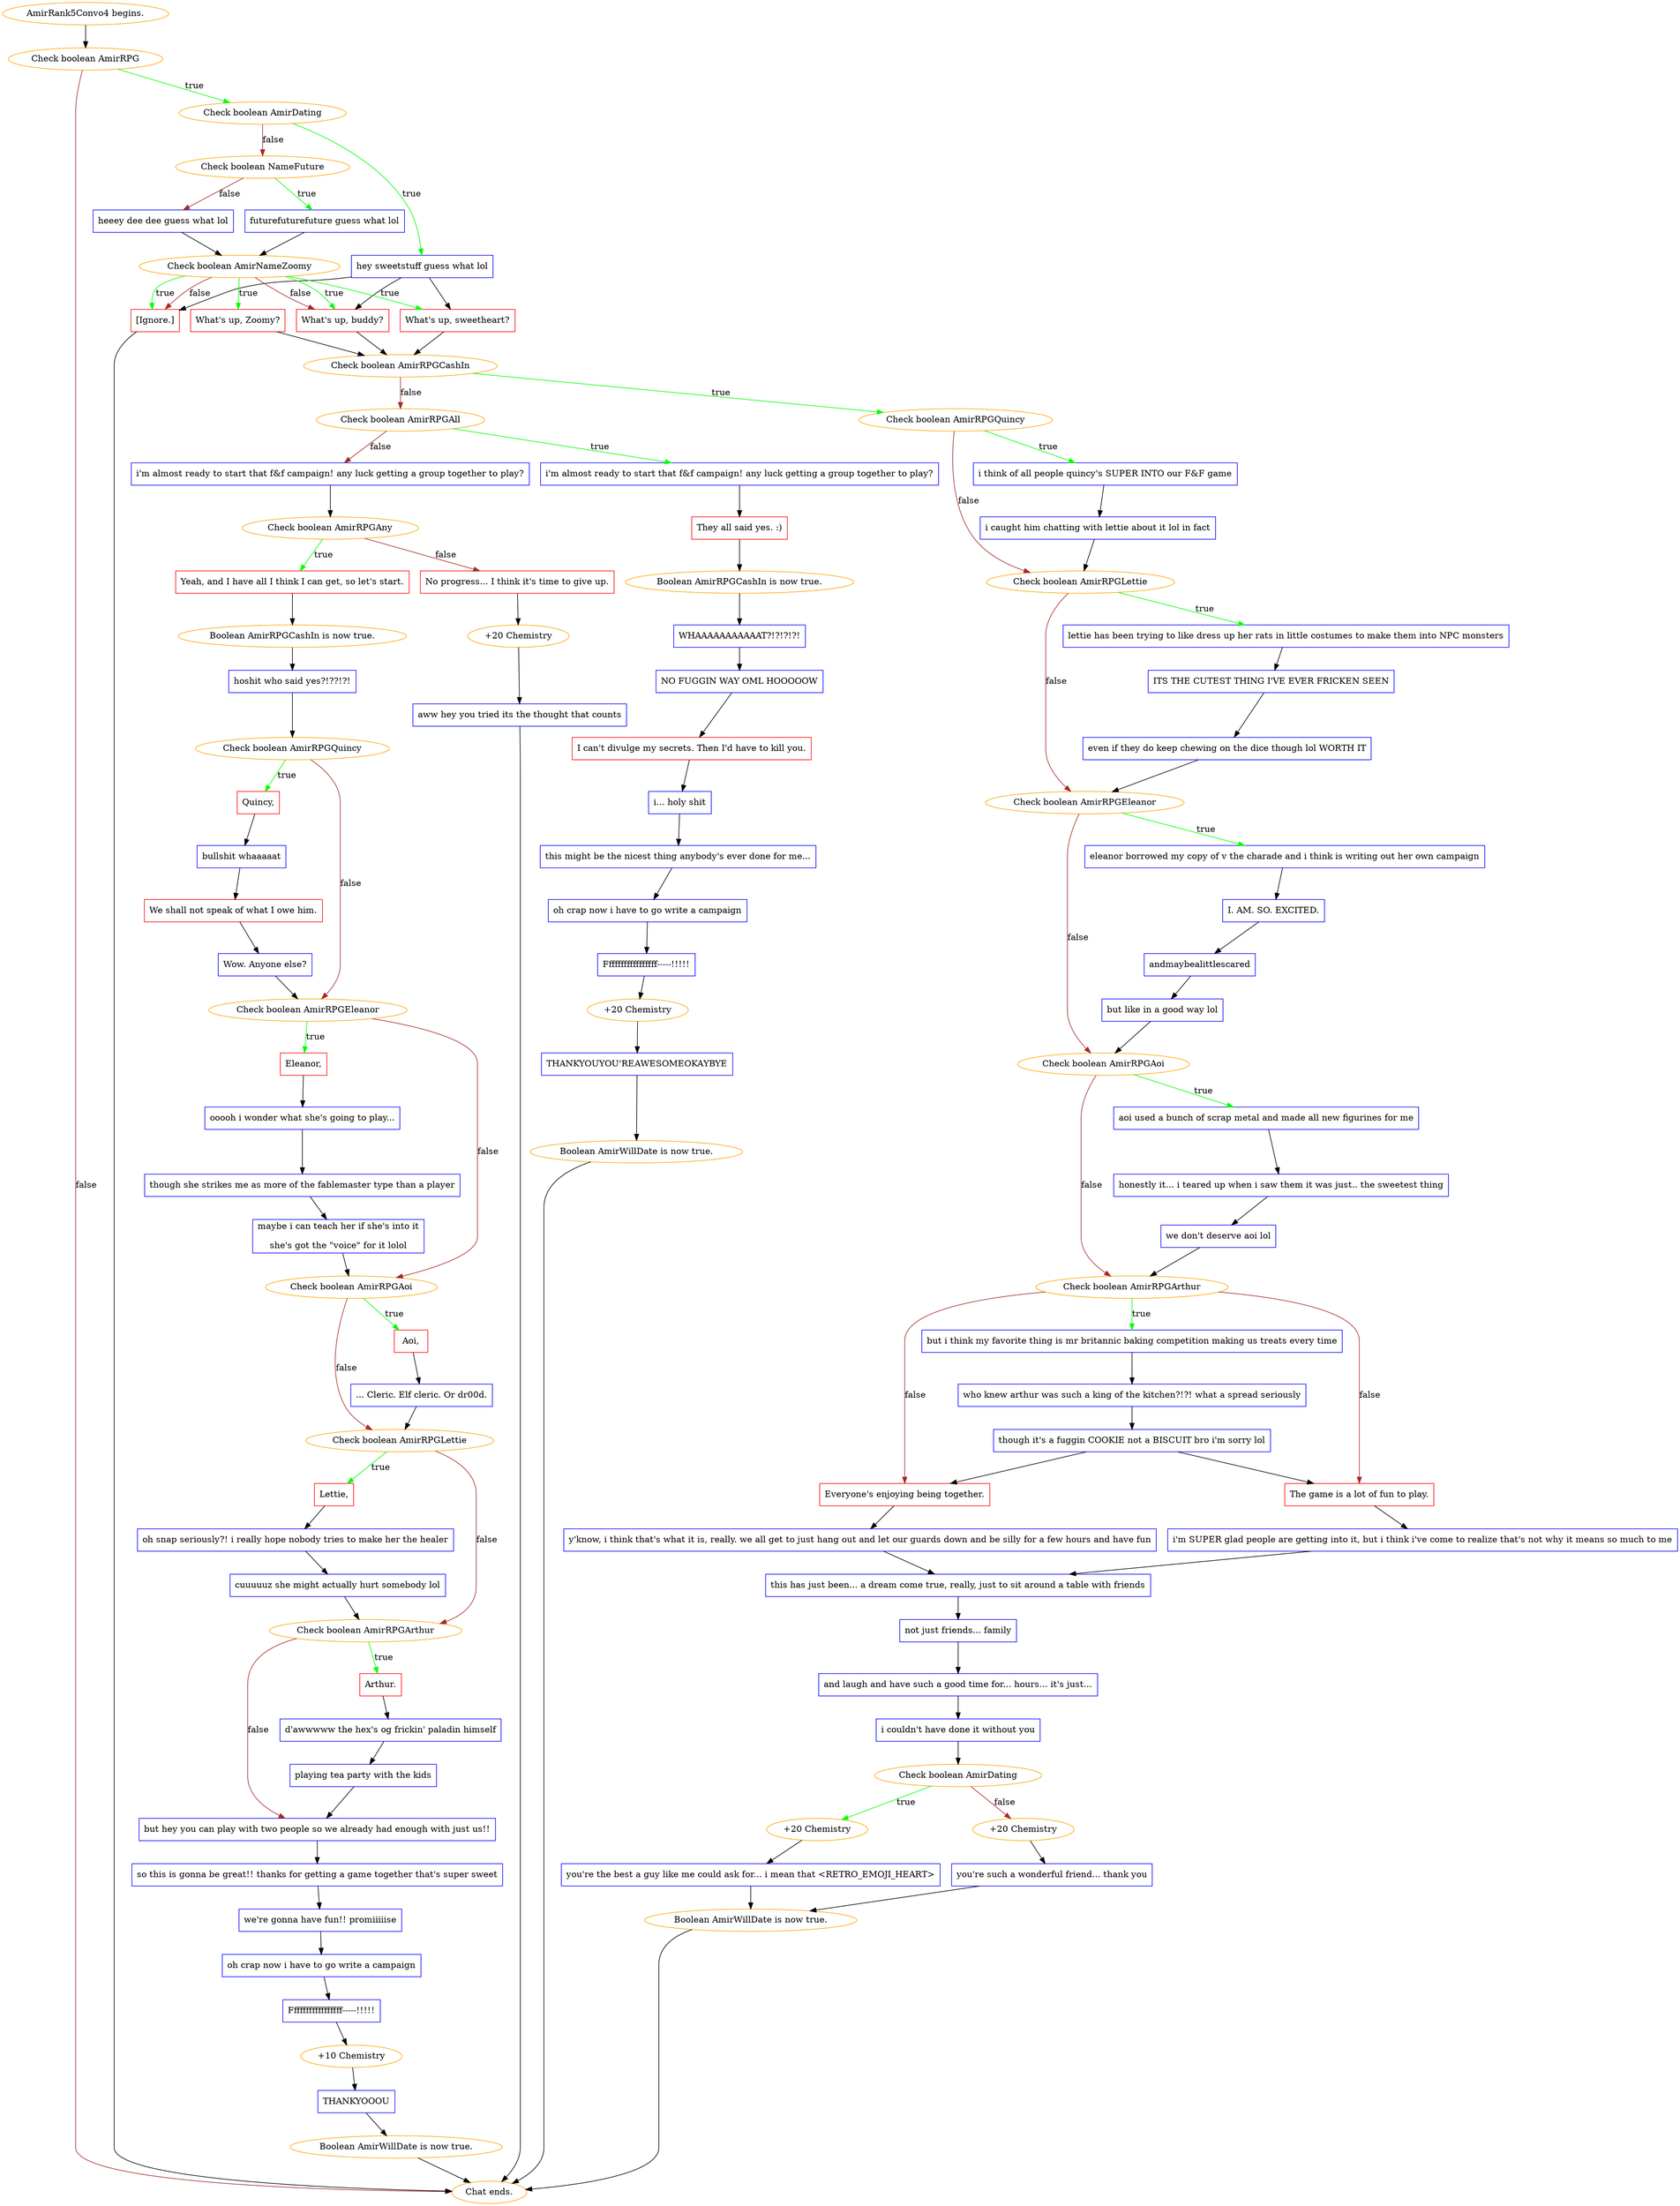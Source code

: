 digraph {
	"AmirRank5Convo4 begins." [color=orange];
		"AmirRank5Convo4 begins." -> 2808;
	2808 [label="Check boolean AmirRPG",color=orange];
		2808 -> 2810 [label=true,color=green];
		2808 -> "Chat ends." [label=false,color=brown];
	2810 [label="Check boolean AmirDating",color=orange];
		2810 -> 2812 [label=true,color=green];
		2810 -> 2811 [label=false,color=brown];
	"Chat ends." [color=orange];
	2812 [label="hey sweetstuff guess what lol",shape=box,color=blue];
		2812 -> 2816;
		2812 -> 2818;
		2812 -> 2819;
	2811 [label="Check boolean NameFuture",color=orange];
		2811 -> 2813 [label=true,color=green];
		2811 -> 2814 [label=false,color=brown];
	2816 [label="What's up, sweetheart?",shape=box,color=red];
		2816 -> 2821;
	2818 [label="What's up, buddy?",shape=box,color=red];
		2818 -> 2821;
	2819 [label="[Ignore.]",shape=box,color=red];
		2819 -> "Chat ends.";
	2813 [label="futurefuturefuture guess what lol",shape=box,color=blue];
		2813 -> 2815;
	2814 [label="heeey dee dee guess what lol",shape=box,color=blue];
		2814 -> 2815;
	2821 [label="Check boolean AmirRPGCashIn",color=orange];
		2821 -> 2822 [label=true,color=green];
		2821 -> 2856 [label=false,color=brown];
	2815 [label="Check boolean AmirNameZoomy",color=orange];
		2815 -> 2816 [label=true,color=green];
		2815 -> 2817 [label=true,color=green];
		2815 -> 2818 [label=true,color=green];
		2815 -> 2819 [label=true,color=green];
		2815 -> 2818 [label=false,color=brown];
		2815 -> 2819 [label=false,color=brown];
	2822 [label="Check boolean AmirRPGQuincy",color=orange];
		2822 -> 2827 [label=true,color=green];
		2822 -> 2823 [label=false,color=brown];
	2856 [label="Check boolean AmirRPGAll",color=orange];
		2856 -> 3487 [label=true,color=green];
		2856 -> 3488 [label=false,color=brown];
	2817 [label="What's up, Zoomy?",shape=box,color=red];
		2817 -> 2821;
	2827 [label="i think of all people quincy's SUPER INTO our F&F game",shape=box,color=blue];
		2827 -> 2832;
	2823 [label="Check boolean AmirRPGLettie",color=orange];
		2823 -> 2828 [label=true,color=green];
		2823 -> 2824 [label=false,color=brown];
	3487 [label="i'm almost ready to start that f&f campaign! any luck getting a group together to play?",shape=box,color=blue];
		3487 -> 2857;
	3488 [label="i'm almost ready to start that f&f campaign! any luck getting a group together to play?",shape=box,color=blue];
		3488 -> 2870;
	2832 [label="i caught him chatting with lettie about it lol in fact",shape=box,color=blue];
		2832 -> 2823;
	2828 [label="lettie has been trying to like dress up her rats in little costumes to make them into NPC monsters",shape=box,color=blue];
		2828 -> 2833;
	2824 [label="Check boolean AmirRPGEleanor",color=orange];
		2824 -> 2829 [label=true,color=green];
		2824 -> 2825 [label=false,color=brown];
	2857 [label="They all said yes. :)",shape=box,color=red];
		2857 -> 2858;
	2870 [label="Check boolean AmirRPGAny",color=orange];
		2870 -> 2871 [label=true,color=green];
		2870 -> 2873 [label=false,color=brown];
	2833 [label="ITS THE CUTEST THING I'VE EVER FRICKEN SEEN",shape=box,color=blue];
		2833 -> 2837;
	2829 [label="eleanor borrowed my copy of v the charade and i think is writing out her own campaign",shape=box,color=blue];
		2829 -> 2834;
	2825 [label="Check boolean AmirRPGAoi",color=orange];
		2825 -> 2830 [label=true,color=green];
		2825 -> 2826 [label=false,color=brown];
	2858 [label="Boolean AmirRPGCashIn is now true.",color=orange];
		2858 -> 2859;
	2871 [label="Yeah, and I have all I think I can get, so let's start.",shape=box,color=red];
		2871 -> 2874;
	2873 [label="No progress... I think it's time to give up.",shape=box,color=red];
		2873 -> 2876;
	2837 [label="even if they do keep chewing on the dice though lol WORTH IT",shape=box,color=blue];
		2837 -> 2824;
	2834 [label="I. AM. SO. EXCITED.",shape=box,color=blue];
		2834 -> 2838;
	2830 [label="aoi used a bunch of scrap metal and made all new figurines for me",shape=box,color=blue];
		2830 -> 2835;
	2826 [label="Check boolean AmirRPGArthur",color=orange];
		2826 -> 2831 [label=true,color=green];
		2826 -> 2842 [label=false,color=brown];
		2826 -> 2843 [label=false,color=brown];
	2859 [label="WHAAAAAAAAAAAT?!?!?!?!",shape=box,color=blue];
		2859 -> 2860;
	2874 [label="Boolean AmirRPGCashIn is now true.",color=orange];
		2874 -> 2878;
	2876 [label="+20 Chemistry",color=orange];
		2876 -> 2875;
	2838 [label="andmaybealittlescared",shape=box,color=blue];
		2838 -> 2841;
	2835 [label="honestly it... i teared up when i saw them it was just.. the sweetest thing",shape=box,color=blue];
		2835 -> 2839;
	2831 [label="but i think my favorite thing is mr britannic baking competition making us treats every time",shape=box,color=blue];
		2831 -> 2836;
	2842 [label="The game is a lot of fun to play.",shape=box,color=red];
		2842 -> 2844;
	2843 [label="Everyone's enjoying being together.",shape=box,color=red];
		2843 -> 2845;
	2860 [label="NO FUGGIN WAY OML HOOOOOW",shape=box,color=blue];
		2860 -> 2861;
	2878 [label="hoshit who said yes?!??!?!",shape=box,color=blue];
		2878 -> 2883;
	2875 [label="aww hey you tried its the thought that counts",shape=box,color=blue];
		2875 -> "Chat ends.";
	2841 [label="but like in a good way lol",shape=box,color=blue];
		2841 -> 2825;
	2839 [label="we don't deserve aoi lol",shape=box,color=blue];
		2839 -> 2826;
	2836 [label="who knew arthur was such a king of the kitchen?!?! what a spread seriously",shape=box,color=blue];
		2836 -> 2840;
	2844 [label="i'm SUPER glad people are getting into it, but i think i've come to realize that's not why it means so much to me",shape=box,color=blue];
		2844 -> 2846;
	2845 [label="y'know, i think that's what it is, really. we all get to just hang out and let our guards down and be silly for a few hours and have fun",shape=box,color=blue];
		2845 -> 2846;
	2861 [label="I can't divulge my secrets. Then I'd have to kill you.",shape=box,color=red];
		2861 -> 2862;
	2883 [label="Check boolean AmirRPGQuincy",color=orange];
		2883 -> 2884 [label=true,color=green];
		2883 -> 2882 [label=false,color=brown];
	2840 [label="though it's a fuggin COOKIE not a BISCUIT bro i'm sorry lol",shape=box,color=blue];
		2840 -> 2842;
		2840 -> 2843;
	2846 [label="this has just been... a dream come true, really, just to sit around a table with friends",shape=box,color=blue];
		2846 -> 2847;
	2862 [label="i... holy shit",shape=box,color=blue];
		2862 -> 2863;
	2884 [label="Quincy,",shape=box,color=red];
		2884 -> 2889;
	2882 [label="Check boolean AmirRPGEleanor",color=orange];
		2882 -> 2885 [label=true,color=green];
		2882 -> 2881 [label=false,color=brown];
	2847 [label="not just friends... family",shape=box,color=blue];
		2847 -> 2848;
	2863 [label="this might be the nicest thing anybody's ever done for me...",shape=box,color=blue];
		2863 -> 2864;
	2889 [label="bullshit whaaaaat",shape=box,color=blue];
		2889 -> 2890;
	2885 [label="Eleanor,",shape=box,color=red];
		2885 -> 2892;
	2881 [label="Check boolean AmirRPGAoi",color=orange];
		2881 -> 2886 [label=true,color=green];
		2881 -> 2880 [label=false,color=brown];
	2848 [label="and laugh and have such a good time for... hours... it's just...",shape=box,color=blue];
		2848 -> 2849;
	2864 [label="oh crap now i have to go write a campaign",shape=box,color=blue];
		2864 -> 2865;
	2890 [label="We shall not speak of what I owe him.",shape=box,color=red];
		2890 -> 2891;
	2892 [label="ooooh i wonder what she's going to play...",shape=box,color=blue];
		2892 -> 2893;
	2886 [label="Aoi,",shape=box,color=red];
		2886 -> 2895;
	2880 [label="Check boolean AmirRPGLettie",color=orange];
		2880 -> 2887 [label=true,color=green];
		2880 -> 2879 [label=false,color=brown];
	2849 [label="i couldn't have done it without you",shape=box,color=blue];
		2849 -> 2850;
	2865 [label="Fffffffffffffffff-----!!!!!",shape=box,color=blue];
		2865 -> 2868;
	2891 [label="Wow. Anyone else?",shape=box,color=blue];
		2891 -> 2882;
	2893 [label="though she strikes me as more of the fablemaster type than a player",shape=box,color=blue];
		2893 -> 2894;
	2895 [label="... Cleric. Elf cleric. Or dr00d.",shape=box,color=blue];
		2895 -> 2880;
	2887 [label="Lettie,",shape=box,color=red];
		2887 -> 2896;
	2879 [label="Check boolean AmirRPGArthur",color=orange];
		2879 -> 2888 [label=true,color=green];
		2879 -> 2900 [label=false,color=brown];
	2850 [label="Check boolean AmirDating",color=orange];
		2850 -> 2854 [label=true,color=green];
		2850 -> 2872 [label=false,color=brown];
	2868 [label="+20 Chemistry",color=orange];
		2868 -> 2866;
	2894 [label="maybe i can teach her if she's into it
she's got the \"voice\" for it lolol",shape=box,color=blue];
		2894 -> 2881;
	2896 [label="oh snap seriously?! i really hope nobody tries to make her the healer",shape=box,color=blue];
		2896 -> 2897;
	2888 [label="Arthur.",shape=box,color=red];
		2888 -> 2898;
	2900 [label="but hey you can play with two people so we already had enough with just us!!",shape=box,color=blue];
		2900 -> 2901;
	2854 [label="+20 Chemistry",color=orange];
		2854 -> 2851;
	2872 [label="+20 Chemistry",color=orange];
		2872 -> 2852;
	2866 [label="THANKYOUYOU'REAWESOMEOKAYBYE",shape=box,color=blue];
		2866 -> 2867;
	2897 [label="cuuuuuz she might actually hurt somebody lol",shape=box,color=blue];
		2897 -> 2879;
	2898 [label="d'awwwww the hex's og frickin' paladin himself",shape=box,color=blue];
		2898 -> 2899;
	2901 [label="so this is gonna be great!! thanks for getting a game together that's super sweet",shape=box,color=blue];
		2901 -> 2902;
	2851 [label="you're the best a guy like me could ask for... i mean that <RETRO_EMOJI_HEART>",shape=box,color=blue];
		2851 -> 2853;
	2852 [label="you're such a wonderful friend... thank you",shape=box,color=blue];
		2852 -> 2853;
	2867 [label="Boolean AmirWillDate is now true.",color=orange];
		2867 -> "Chat ends.";
	2899 [label="playing tea party with the kids",shape=box,color=blue];
		2899 -> 2900;
	2902 [label="we're gonna have fun!! promiiiiise",shape=box,color=blue];
		2902 -> 2903;
	2853 [label="Boolean AmirWillDate is now true.",color=orange];
		2853 -> "Chat ends.";
	2903 [label="oh crap now i have to go write a campaign",shape=box,color=blue];
		2903 -> 2904;
	2904 [label="Fffffffffffffffff-----!!!!!",shape=box,color=blue];
		2904 -> 2907;
	2907 [label="+10 Chemistry",color=orange];
		2907 -> 2905;
	2905 [label="THANKYOOOU",shape=box,color=blue];
		2905 -> 2906;
	2906 [label="Boolean AmirWillDate is now true.",color=orange];
		2906 -> "Chat ends.";
}
